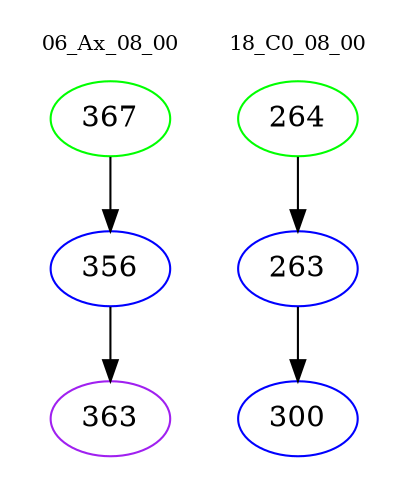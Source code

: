 digraph{
subgraph cluster_0 {
color = white
label = "06_Ax_08_00";
fontsize=10;
T0_367 [label="367", color="green"]
T0_367 -> T0_356 [color="black"]
T0_356 [label="356", color="blue"]
T0_356 -> T0_363 [color="black"]
T0_363 [label="363", color="purple"]
}
subgraph cluster_1 {
color = white
label = "18_C0_08_00";
fontsize=10;
T1_264 [label="264", color="green"]
T1_264 -> T1_263 [color="black"]
T1_263 [label="263", color="blue"]
T1_263 -> T1_300 [color="black"]
T1_300 [label="300", color="blue"]
}
}
